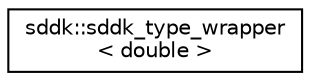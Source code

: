 digraph "Graphical Class Hierarchy"
{
 // INTERACTIVE_SVG=YES
  edge [fontname="Helvetica",fontsize="10",labelfontname="Helvetica",labelfontsize="10"];
  node [fontname="Helvetica",fontsize="10",shape=record];
  rankdir="LR";
  Node1 [label="sddk::sddk_type_wrapper\l\< double \>",height=0.2,width=0.4,color="black", fillcolor="white", style="filled",URL="$classsddk_1_1sddk__type__wrapper_3_01double_01_4.html"];
}
